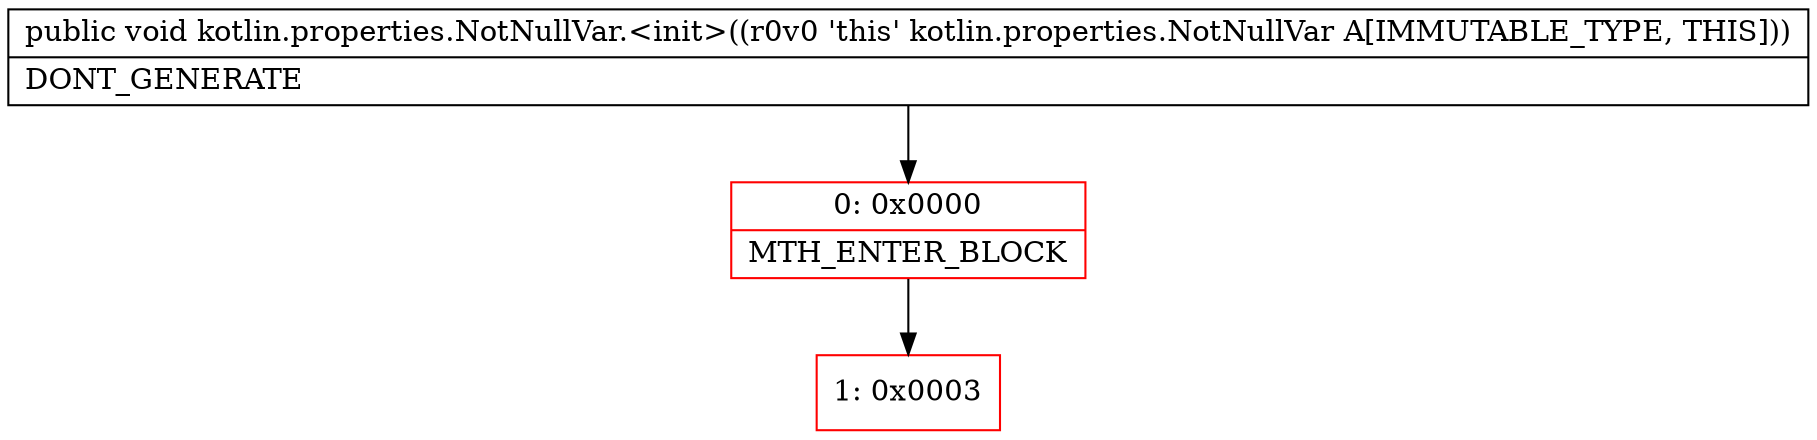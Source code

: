 digraph "CFG forkotlin.properties.NotNullVar.\<init\>()V" {
subgraph cluster_Region_2017536404 {
label = "R(0)";
node [shape=record,color=blue];
}
Node_0 [shape=record,color=red,label="{0\:\ 0x0000|MTH_ENTER_BLOCK\l}"];
Node_1 [shape=record,color=red,label="{1\:\ 0x0003}"];
MethodNode[shape=record,label="{public void kotlin.properties.NotNullVar.\<init\>((r0v0 'this' kotlin.properties.NotNullVar A[IMMUTABLE_TYPE, THIS]))  | DONT_GENERATE\l}"];
MethodNode -> Node_0;
Node_0 -> Node_1;
}

